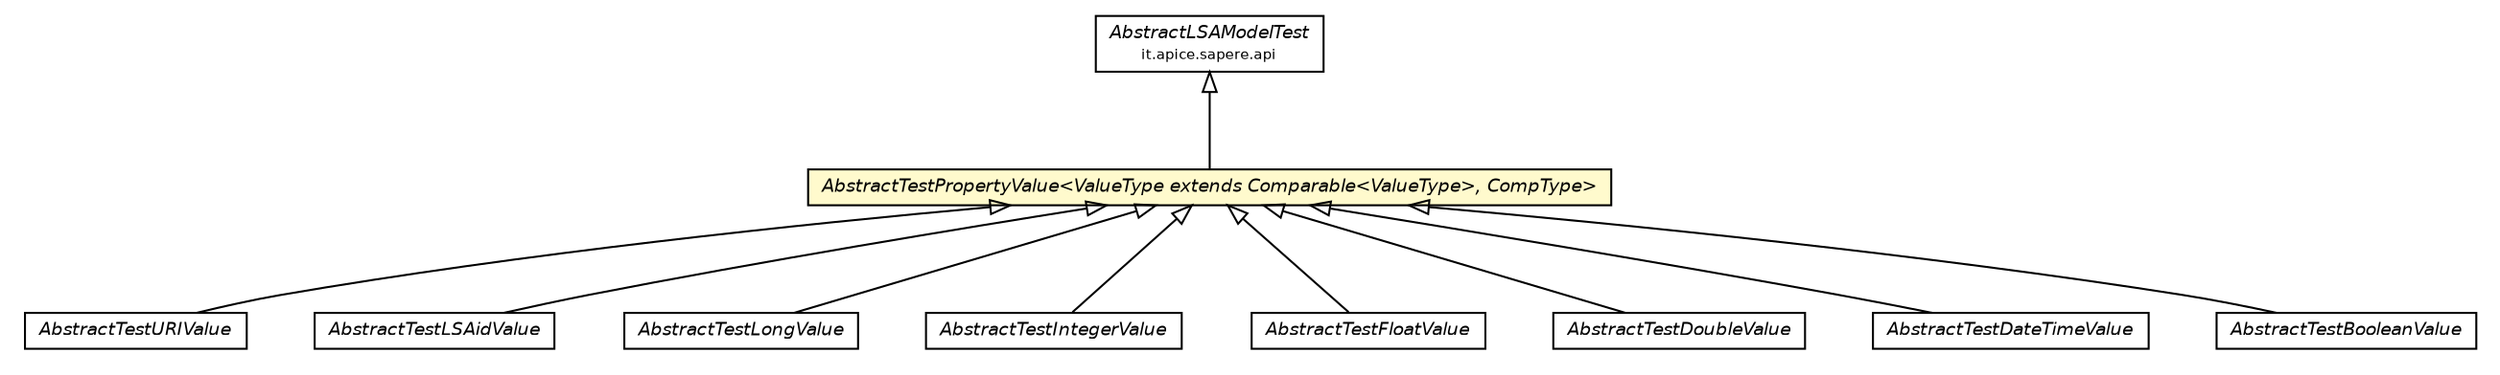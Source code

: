 #!/usr/local/bin/dot
#
# Class diagram 
# Generated by UmlGraph version 4.4 (http://www.spinellis.gr/sw/umlgraph)
#

digraph G {
	edge [fontname="Helvetica",fontsize=10,labelfontname="Helvetica",labelfontsize=10];
	node [fontname="Helvetica",fontsize=10,shape=plaintext];
	// it.apice.sapere.api.AbstractLSAModelTest
	c27847 [label=<<table border="0" cellborder="1" cellspacing="0" cellpadding="2" port="p" href="../../AbstractLSAModelTest.html">
		<tr><td><table border="0" cellspacing="0" cellpadding="1">
			<tr><td><font face="Helvetica-Oblique"> AbstractLSAModelTest </font></td></tr>
			<tr><td><font point-size="7.0"> it.apice.sapere.api </font></td></tr>
		</table></td></tr>
		</table>>, fontname="Helvetica", fontcolor="black", fontsize=9.0];
	// it.apice.sapere.api.lsas.values.AbstractTestURIValue
	c27904 [label=<<table border="0" cellborder="1" cellspacing="0" cellpadding="2" port="p" href="./AbstractTestURIValue.html">
		<tr><td><table border="0" cellspacing="0" cellpadding="1">
			<tr><td><font face="Helvetica-Oblique"> AbstractTestURIValue </font></td></tr>
		</table></td></tr>
		</table>>, fontname="Helvetica", fontcolor="black", fontsize=9.0];
	// it.apice.sapere.api.lsas.values.AbstractTestPropertyValue<ValueType extends java.lang.Comparable<ValueType>, CompType>
	c27905 [label=<<table border="0" cellborder="1" cellspacing="0" cellpadding="2" port="p" bgcolor="lemonChiffon" href="./AbstractTestPropertyValue.html">
		<tr><td><table border="0" cellspacing="0" cellpadding="1">
			<tr><td><font face="Helvetica-Oblique"> AbstractTestPropertyValue&lt;ValueType extends Comparable&lt;ValueType&gt;, CompType&gt; </font></td></tr>
		</table></td></tr>
		</table>>, fontname="Helvetica", fontcolor="black", fontsize=9.0];
	// it.apice.sapere.api.lsas.values.AbstractTestLSAidValue
	c27906 [label=<<table border="0" cellborder="1" cellspacing="0" cellpadding="2" port="p" href="./AbstractTestLSAidValue.html">
		<tr><td><table border="0" cellspacing="0" cellpadding="1">
			<tr><td><font face="Helvetica-Oblique"> AbstractTestLSAidValue </font></td></tr>
		</table></td></tr>
		</table>>, fontname="Helvetica", fontcolor="black", fontsize=9.0];
	// it.apice.sapere.api.lsas.values.AbstractTestLongValue
	c27907 [label=<<table border="0" cellborder="1" cellspacing="0" cellpadding="2" port="p" href="./AbstractTestLongValue.html">
		<tr><td><table border="0" cellspacing="0" cellpadding="1">
			<tr><td><font face="Helvetica-Oblique"> AbstractTestLongValue </font></td></tr>
		</table></td></tr>
		</table>>, fontname="Helvetica", fontcolor="black", fontsize=9.0];
	// it.apice.sapere.api.lsas.values.AbstractTestIntegerValue
	c27908 [label=<<table border="0" cellborder="1" cellspacing="0" cellpadding="2" port="p" href="./AbstractTestIntegerValue.html">
		<tr><td><table border="0" cellspacing="0" cellpadding="1">
			<tr><td><font face="Helvetica-Oblique"> AbstractTestIntegerValue </font></td></tr>
		</table></td></tr>
		</table>>, fontname="Helvetica", fontcolor="black", fontsize=9.0];
	// it.apice.sapere.api.lsas.values.AbstractTestFloatValue
	c27909 [label=<<table border="0" cellborder="1" cellspacing="0" cellpadding="2" port="p" href="./AbstractTestFloatValue.html">
		<tr><td><table border="0" cellspacing="0" cellpadding="1">
			<tr><td><font face="Helvetica-Oblique"> AbstractTestFloatValue </font></td></tr>
		</table></td></tr>
		</table>>, fontname="Helvetica", fontcolor="black", fontsize=9.0];
	// it.apice.sapere.api.lsas.values.AbstractTestDoubleValue
	c27910 [label=<<table border="0" cellborder="1" cellspacing="0" cellpadding="2" port="p" href="./AbstractTestDoubleValue.html">
		<tr><td><table border="0" cellspacing="0" cellpadding="1">
			<tr><td><font face="Helvetica-Oblique"> AbstractTestDoubleValue </font></td></tr>
		</table></td></tr>
		</table>>, fontname="Helvetica", fontcolor="black", fontsize=9.0];
	// it.apice.sapere.api.lsas.values.AbstractTestDateTimeValue
	c27911 [label=<<table border="0" cellborder="1" cellspacing="0" cellpadding="2" port="p" href="./AbstractTestDateTimeValue.html">
		<tr><td><table border="0" cellspacing="0" cellpadding="1">
			<tr><td><font face="Helvetica-Oblique"> AbstractTestDateTimeValue </font></td></tr>
		</table></td></tr>
		</table>>, fontname="Helvetica", fontcolor="black", fontsize=9.0];
	// it.apice.sapere.api.lsas.values.AbstractTestBooleanValue
	c27912 [label=<<table border="0" cellborder="1" cellspacing="0" cellpadding="2" port="p" href="./AbstractTestBooleanValue.html">
		<tr><td><table border="0" cellspacing="0" cellpadding="1">
			<tr><td><font face="Helvetica-Oblique"> AbstractTestBooleanValue </font></td></tr>
		</table></td></tr>
		</table>>, fontname="Helvetica", fontcolor="black", fontsize=9.0];
	//it.apice.sapere.api.lsas.values.AbstractTestURIValue extends it.apice.sapere.api.lsas.values.AbstractTestPropertyValue<java.net.URI, it.apice.sapere.api.lsas.values.URIValue>
	c27905:p -> c27904:p [dir=back,arrowtail=empty];
	//it.apice.sapere.api.lsas.values.AbstractTestPropertyValue<ValueType extends java.lang.Comparable<ValueType>, CompType> extends it.apice.sapere.api.AbstractLSAModelTest
	c27847:p -> c27905:p [dir=back,arrowtail=empty];
	//it.apice.sapere.api.lsas.values.AbstractTestLSAidValue extends it.apice.sapere.api.lsas.values.AbstractTestPropertyValue<it.apice.sapere.api.lsas.LSAid, it.apice.sapere.api.lsas.values.LSAidValue>
	c27905:p -> c27906:p [dir=back,arrowtail=empty];
	//it.apice.sapere.api.lsas.values.AbstractTestLongValue extends it.apice.sapere.api.lsas.values.AbstractTestPropertyValue<java.lang.Long, it.apice.sapere.api.lsas.values.LongValue>
	c27905:p -> c27907:p [dir=back,arrowtail=empty];
	//it.apice.sapere.api.lsas.values.AbstractTestIntegerValue extends it.apice.sapere.api.lsas.values.AbstractTestPropertyValue<java.lang.Integer, it.apice.sapere.api.lsas.values.IntegerValue>
	c27905:p -> c27908:p [dir=back,arrowtail=empty];
	//it.apice.sapere.api.lsas.values.AbstractTestFloatValue extends it.apice.sapere.api.lsas.values.AbstractTestPropertyValue<java.lang.Float, it.apice.sapere.api.lsas.values.FloatValue>
	c27905:p -> c27909:p [dir=back,arrowtail=empty];
	//it.apice.sapere.api.lsas.values.AbstractTestDoubleValue extends it.apice.sapere.api.lsas.values.AbstractTestPropertyValue<java.lang.Double, it.apice.sapere.api.lsas.values.DoubleValue>
	c27905:p -> c27910:p [dir=back,arrowtail=empty];
	//it.apice.sapere.api.lsas.values.AbstractTestDateTimeValue extends it.apice.sapere.api.lsas.values.AbstractTestPropertyValue<java.util.Date, it.apice.sapere.api.lsas.values.DateTimeValue>
	c27905:p -> c27911:p [dir=back,arrowtail=empty];
	//it.apice.sapere.api.lsas.values.AbstractTestBooleanValue extends it.apice.sapere.api.lsas.values.AbstractTestPropertyValue<java.lang.Boolean, it.apice.sapere.api.lsas.values.BooleanValue>
	c27905:p -> c27912:p [dir=back,arrowtail=empty];
}

